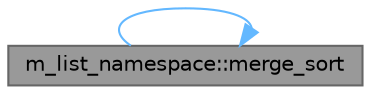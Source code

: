 digraph "m_list_namespace::merge_sort"
{
 // LATEX_PDF_SIZE
  bgcolor="transparent";
  edge [fontname=Helvetica,fontsize=10,labelfontname=Helvetica,labelfontsize=10];
  node [fontname=Helvetica,fontsize=10,shape=box,height=0.2,width=0.4];
  rankdir="RL";
  Node1 [id="Node000001",label="m_list_namespace::merge_sort",height=0.2,width=0.4,color="gray40", fillcolor="grey60", style="filled", fontcolor="black",tooltip="Implementa il merge sort ricorsivo con thread."];
  Node1 -> Node1 [id="edge1_Node000001_Node000001",dir="back",color="steelblue1",style="solid",tooltip=" "];
}
